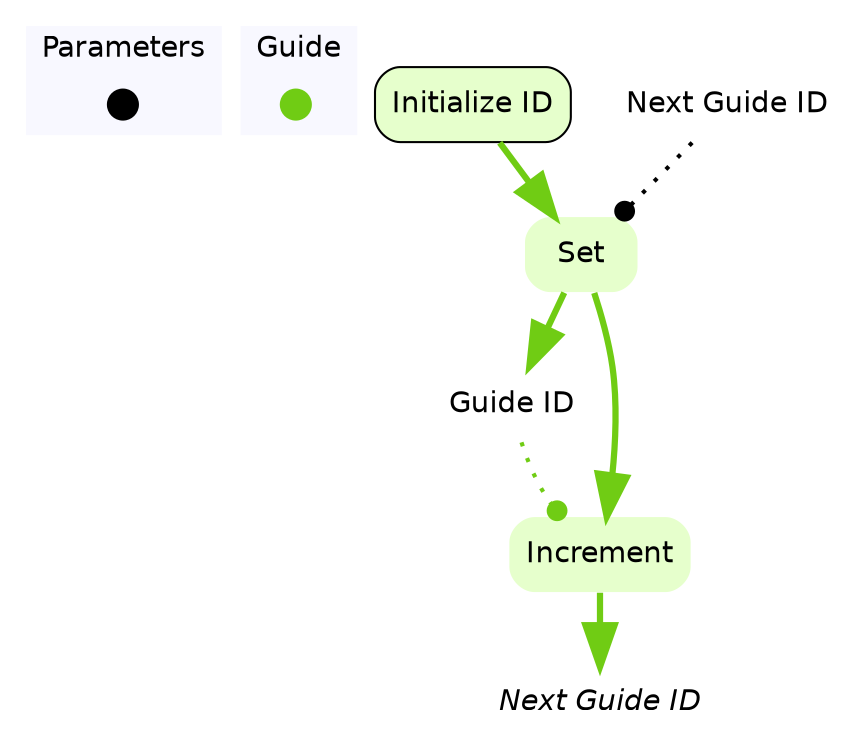 digraph initializeID {

	subgraph clustercontextKey {
		fontname=Helvetica;
		label="Parameters";
		style="filled";
		fillcolor=ghostwhite;
		color=white;
		labeljust=l;
		contextOverview [style=filled,shape=point,fixedsize=true,width=.2,height=.2,fontcolor=white,color="black",label=""];
	}
	subgraph clusterguideKey {
		fontname=Helvetica;
		nodesep=0.1;
		style="filled";
		fillcolor=ghostwhite;
		label="Guide";
		color=white;
		labeljust=l;
		initializeIDOverview [fontname=Helvetica,style=filled,shape=point,fixedsize=true,width=.2,height=.2,fontcolor=white,color="0.25, 0.9 , 0.8",label="",URL="guide__Overview.svg"];

	}
		guideguideID [shape=none,fontsize=14,style="filled",fontname=Helvetica,color=none,fillcolor=white,label="Guide ID"];
		socialResourcesnextGuideID [shape=none,fontsize=14,style="filled",fontname=Helvetica,color=none,fillcolor=white,label=<<i>Next Guide ID</i>>];

//subgraph clusterinitializeID {
	//style=filled;
	//color=white;
	//fillcolor="0.0, 0.0, 0.98";
		initializeID [shape=box,style="rounded,filled",fontname=Helvetica,color=black,fillcolor="0.25, 0.2, 1.0",label="Initialize ID",URL="guide_initializeID.svg"];
	initializeID ->  setGuideIDToNextGuideID [color="0.25, 0.9 , 0.8",penwidth=3.0,arrowsize=2.0];
	setGuideIDToNextGuideID ->  guideguideID [color="0.25, 0.9 , 0.8",penwidth=3.0,arrowsize=2.0];
		incrementGuideID [shape=none,style="rounded,filled",fontname=Helvetica,color="0.25, 0.2, 1.0",label="Increment"];
			incrementGuideID ->  socialResourcesnextGuideID [color="0.25, 0.9 , 0.8",penwidth=3.0,arrowsize=2.0];

		setGuideIDToNextGuideID [shape=none,style="rounded,filled",fontname=Helvetica,color="0.25, 0.2, 1.0",label="Set"];
	setGuideIDToNextGuideID ->  incrementGuideID [color="0.25, 0.9 , 0.8",penwidth=3.0,arrowsize=2.0];
//}
		guideguideID -> incrementGuideID:nw [style=dotted,arrowhead=dot,color="0.25, 0.9 , 0.8",penwidth=2.0];

		importabcsetGuideIDToNextGuideIDsocialResourcesnextGuideID [fontname=Helvetica,shape=none,label="Next Guide ID"];
		importabcsetGuideIDToNextGuideIDsocialResourcesnextGuideID -> setGuideIDToNextGuideID:"ne" [style=dotted,arrowhead=dot,color=black,penwidth=2.0];
}
